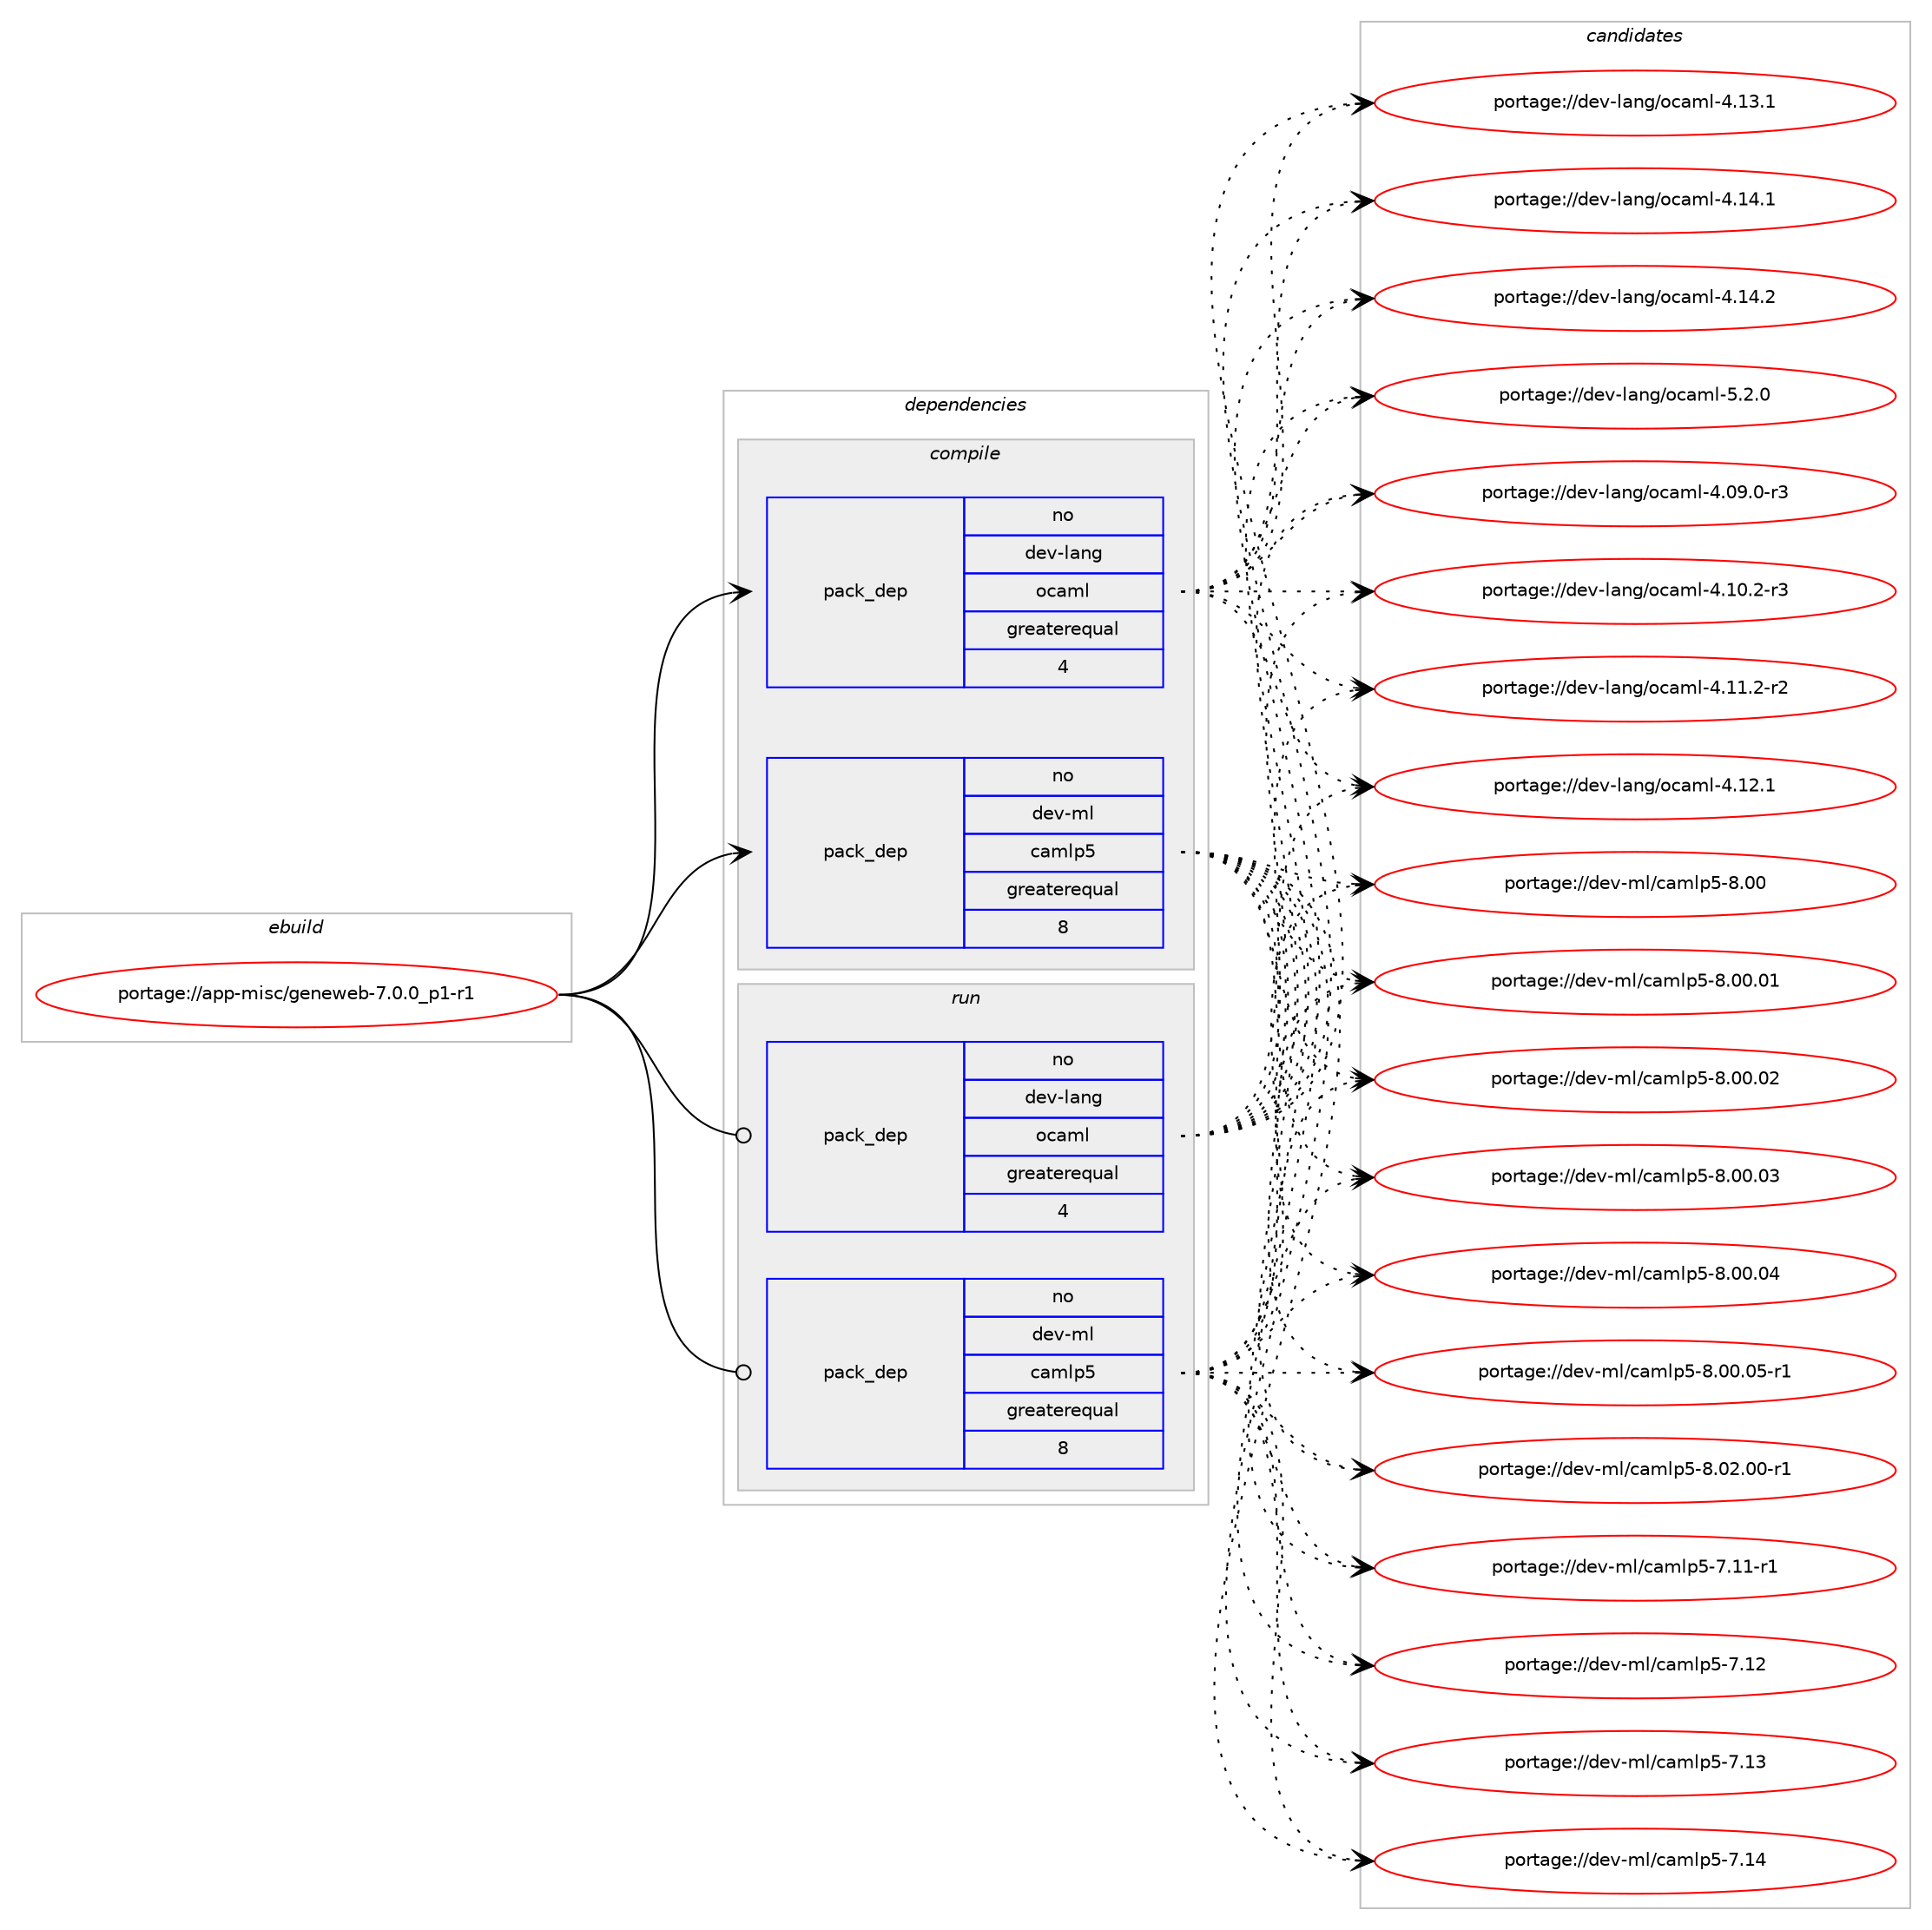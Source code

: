 digraph prolog {

# *************
# Graph options
# *************

newrank=true;
concentrate=true;
compound=true;
graph [rankdir=LR,fontname=Helvetica,fontsize=10,ranksep=1.5];#, ranksep=2.5, nodesep=0.2];
edge  [arrowhead=vee];
node  [fontname=Helvetica,fontsize=10];

# **********
# The ebuild
# **********

subgraph cluster_leftcol {
color=gray;
rank=same;
label=<<i>ebuild</i>>;
id [label="portage://app-misc/geneweb-7.0.0_p1-r1", color=red, width=4, href="../app-misc/geneweb-7.0.0_p1-r1.svg"];
}

# ****************
# The dependencies
# ****************

subgraph cluster_midcol {
color=gray;
label=<<i>dependencies</i>>;
subgraph cluster_compile {
fillcolor="#eeeeee";
style=filled;
label=<<i>compile</i>>;
# *** BEGIN UNKNOWN DEPENDENCY TYPE (TODO) ***
# id -> package_dependency(portage://app-misc/geneweb-7.0.0_p1-r1,install,no,acct-group,geneweb,none,[,,],[],[])
# *** END UNKNOWN DEPENDENCY TYPE (TODO) ***

# *** BEGIN UNKNOWN DEPENDENCY TYPE (TODO) ***
# id -> package_dependency(portage://app-misc/geneweb-7.0.0_p1-r1,install,no,acct-user,geneweb,none,[,,],[],[])
# *** END UNKNOWN DEPENDENCY TYPE (TODO) ***

subgraph pack6342 {
dependency18242 [label=<<TABLE BORDER="0" CELLBORDER="1" CELLSPACING="0" CELLPADDING="4" WIDTH="220"><TR><TD ROWSPAN="6" CELLPADDING="30">pack_dep</TD></TR><TR><TD WIDTH="110">no</TD></TR><TR><TD>dev-lang</TD></TR><TR><TD>ocaml</TD></TR><TR><TD>greaterequal</TD></TR><TR><TD>4</TD></TR></TABLE>>, shape=none, color=blue];
}
id:e -> dependency18242:w [weight=20,style="solid",arrowhead="vee"];
# *** BEGIN UNKNOWN DEPENDENCY TYPE (TODO) ***
# id -> package_dependency(portage://app-misc/geneweb-7.0.0_p1-r1,install,no,dev-ml,calendars,none,[,,],any_same_slot,[])
# *** END UNKNOWN DEPENDENCY TYPE (TODO) ***

subgraph pack6343 {
dependency18243 [label=<<TABLE BORDER="0" CELLBORDER="1" CELLSPACING="0" CELLPADDING="4" WIDTH="220"><TR><TD ROWSPAN="6" CELLPADDING="30">pack_dep</TD></TR><TR><TD WIDTH="110">no</TD></TR><TR><TD>dev-ml</TD></TR><TR><TD>camlp5</TD></TR><TR><TD>greaterequal</TD></TR><TR><TD>8</TD></TR></TABLE>>, shape=none, color=blue];
}
id:e -> dependency18243:w [weight=20,style="solid",arrowhead="vee"];
# *** BEGIN UNKNOWN DEPENDENCY TYPE (TODO) ***
# id -> package_dependency(portage://app-misc/geneweb-7.0.0_p1-r1,install,no,dev-ml,dune,none,[,,],any_same_slot,[])
# *** END UNKNOWN DEPENDENCY TYPE (TODO) ***

# *** BEGIN UNKNOWN DEPENDENCY TYPE (TODO) ***
# id -> package_dependency(portage://app-misc/geneweb-7.0.0_p1-r1,install,no,dev-ml,jingoo,none,[,,],any_same_slot,[])
# *** END UNKNOWN DEPENDENCY TYPE (TODO) ***

# *** BEGIN UNKNOWN DEPENDENCY TYPE (TODO) ***
# id -> package_dependency(portage://app-misc/geneweb-7.0.0_p1-r1,install,no,dev-ml,markup,none,[,,],any_same_slot,[])
# *** END UNKNOWN DEPENDENCY TYPE (TODO) ***

# *** BEGIN UNKNOWN DEPENDENCY TYPE (TODO) ***
# id -> package_dependency(portage://app-misc/geneweb-7.0.0_p1-r1,install,no,dev-ml,ppx_blob,none,[,,],any_same_slot,[])
# *** END UNKNOWN DEPENDENCY TYPE (TODO) ***

# *** BEGIN UNKNOWN DEPENDENCY TYPE (TODO) ***
# id -> package_dependency(portage://app-misc/geneweb-7.0.0_p1-r1,install,no,dev-ml,ppx_import,none,[,,],any_same_slot,[])
# *** END UNKNOWN DEPENDENCY TYPE (TODO) ***

# *** BEGIN UNKNOWN DEPENDENCY TYPE (TODO) ***
# id -> package_dependency(portage://app-misc/geneweb-7.0.0_p1-r1,install,no,dev-ml,re,none,[,,],any_same_slot,[])
# *** END UNKNOWN DEPENDENCY TYPE (TODO) ***

# *** BEGIN UNKNOWN DEPENDENCY TYPE (TODO) ***
# id -> package_dependency(portage://app-misc/geneweb-7.0.0_p1-r1,install,no,dev-ml,unidecode,none,[,,],any_same_slot,[])
# *** END UNKNOWN DEPENDENCY TYPE (TODO) ***

# *** BEGIN UNKNOWN DEPENDENCY TYPE (TODO) ***
# id -> package_dependency(portage://app-misc/geneweb-7.0.0_p1-r1,install,no,dev-ml,uucp,none,[,,],any_same_slot,[])
# *** END UNKNOWN DEPENDENCY TYPE (TODO) ***

# *** BEGIN UNKNOWN DEPENDENCY TYPE (TODO) ***
# id -> package_dependency(portage://app-misc/geneweb-7.0.0_p1-r1,install,no,dev-ml,uunf,none,[,,],any_same_slot,[])
# *** END UNKNOWN DEPENDENCY TYPE (TODO) ***

# *** BEGIN UNKNOWN DEPENDENCY TYPE (TODO) ***
# id -> package_dependency(portage://app-misc/geneweb-7.0.0_p1-r1,install,no,dev-ml,uutf,none,[,,],any_same_slot,[])
# *** END UNKNOWN DEPENDENCY TYPE (TODO) ***

# *** BEGIN UNKNOWN DEPENDENCY TYPE (TODO) ***
# id -> package_dependency(portage://app-misc/geneweb-7.0.0_p1-r1,install,no,dev-ml,zarith,none,[,,],any_same_slot,[])
# *** END UNKNOWN DEPENDENCY TYPE (TODO) ***

}
subgraph cluster_compileandrun {
fillcolor="#eeeeee";
style=filled;
label=<<i>compile and run</i>>;
}
subgraph cluster_run {
fillcolor="#eeeeee";
style=filled;
label=<<i>run</i>>;
# *** BEGIN UNKNOWN DEPENDENCY TYPE (TODO) ***
# id -> package_dependency(portage://app-misc/geneweb-7.0.0_p1-r1,run,no,acct-group,geneweb,none,[,,],[],[])
# *** END UNKNOWN DEPENDENCY TYPE (TODO) ***

# *** BEGIN UNKNOWN DEPENDENCY TYPE (TODO) ***
# id -> package_dependency(portage://app-misc/geneweb-7.0.0_p1-r1,run,no,acct-user,geneweb,none,[,,],[],[])
# *** END UNKNOWN DEPENDENCY TYPE (TODO) ***

subgraph pack6344 {
dependency18244 [label=<<TABLE BORDER="0" CELLBORDER="1" CELLSPACING="0" CELLPADDING="4" WIDTH="220"><TR><TD ROWSPAN="6" CELLPADDING="30">pack_dep</TD></TR><TR><TD WIDTH="110">no</TD></TR><TR><TD>dev-lang</TD></TR><TR><TD>ocaml</TD></TR><TR><TD>greaterequal</TD></TR><TR><TD>4</TD></TR></TABLE>>, shape=none, color=blue];
}
id:e -> dependency18244:w [weight=20,style="solid",arrowhead="odot"];
# *** BEGIN UNKNOWN DEPENDENCY TYPE (TODO) ***
# id -> package_dependency(portage://app-misc/geneweb-7.0.0_p1-r1,run,no,dev-ml,calendars,none,[,,],any_same_slot,[])
# *** END UNKNOWN DEPENDENCY TYPE (TODO) ***

subgraph pack6345 {
dependency18245 [label=<<TABLE BORDER="0" CELLBORDER="1" CELLSPACING="0" CELLPADDING="4" WIDTH="220"><TR><TD ROWSPAN="6" CELLPADDING="30">pack_dep</TD></TR><TR><TD WIDTH="110">no</TD></TR><TR><TD>dev-ml</TD></TR><TR><TD>camlp5</TD></TR><TR><TD>greaterequal</TD></TR><TR><TD>8</TD></TR></TABLE>>, shape=none, color=blue];
}
id:e -> dependency18245:w [weight=20,style="solid",arrowhead="odot"];
# *** BEGIN UNKNOWN DEPENDENCY TYPE (TODO) ***
# id -> package_dependency(portage://app-misc/geneweb-7.0.0_p1-r1,run,no,dev-ml,dune,none,[,,],any_same_slot,[])
# *** END UNKNOWN DEPENDENCY TYPE (TODO) ***

# *** BEGIN UNKNOWN DEPENDENCY TYPE (TODO) ***
# id -> package_dependency(portage://app-misc/geneweb-7.0.0_p1-r1,run,no,dev-ml,jingoo,none,[,,],any_same_slot,[])
# *** END UNKNOWN DEPENDENCY TYPE (TODO) ***

# *** BEGIN UNKNOWN DEPENDENCY TYPE (TODO) ***
# id -> package_dependency(portage://app-misc/geneweb-7.0.0_p1-r1,run,no,dev-ml,markup,none,[,,],any_same_slot,[])
# *** END UNKNOWN DEPENDENCY TYPE (TODO) ***

# *** BEGIN UNKNOWN DEPENDENCY TYPE (TODO) ***
# id -> package_dependency(portage://app-misc/geneweb-7.0.0_p1-r1,run,no,dev-ml,ppx_blob,none,[,,],any_same_slot,[])
# *** END UNKNOWN DEPENDENCY TYPE (TODO) ***

# *** BEGIN UNKNOWN DEPENDENCY TYPE (TODO) ***
# id -> package_dependency(portage://app-misc/geneweb-7.0.0_p1-r1,run,no,dev-ml,ppx_import,none,[,,],any_same_slot,[])
# *** END UNKNOWN DEPENDENCY TYPE (TODO) ***

# *** BEGIN UNKNOWN DEPENDENCY TYPE (TODO) ***
# id -> package_dependency(portage://app-misc/geneweb-7.0.0_p1-r1,run,no,dev-ml,re,none,[,,],any_same_slot,[])
# *** END UNKNOWN DEPENDENCY TYPE (TODO) ***

# *** BEGIN UNKNOWN DEPENDENCY TYPE (TODO) ***
# id -> package_dependency(portage://app-misc/geneweb-7.0.0_p1-r1,run,no,dev-ml,unidecode,none,[,,],any_same_slot,[])
# *** END UNKNOWN DEPENDENCY TYPE (TODO) ***

# *** BEGIN UNKNOWN DEPENDENCY TYPE (TODO) ***
# id -> package_dependency(portage://app-misc/geneweb-7.0.0_p1-r1,run,no,dev-ml,uucp,none,[,,],any_same_slot,[])
# *** END UNKNOWN DEPENDENCY TYPE (TODO) ***

# *** BEGIN UNKNOWN DEPENDENCY TYPE (TODO) ***
# id -> package_dependency(portage://app-misc/geneweb-7.0.0_p1-r1,run,no,dev-ml,uunf,none,[,,],any_same_slot,[])
# *** END UNKNOWN DEPENDENCY TYPE (TODO) ***

# *** BEGIN UNKNOWN DEPENDENCY TYPE (TODO) ***
# id -> package_dependency(portage://app-misc/geneweb-7.0.0_p1-r1,run,no,dev-ml,uutf,none,[,,],any_same_slot,[])
# *** END UNKNOWN DEPENDENCY TYPE (TODO) ***

# *** BEGIN UNKNOWN DEPENDENCY TYPE (TODO) ***
# id -> package_dependency(portage://app-misc/geneweb-7.0.0_p1-r1,run,no,dev-ml,zarith,none,[,,],any_same_slot,[])
# *** END UNKNOWN DEPENDENCY TYPE (TODO) ***

}
}

# **************
# The candidates
# **************

subgraph cluster_choices {
rank=same;
color=gray;
label=<<i>candidates</i>>;

subgraph choice6342 {
color=black;
nodesep=1;
choice1001011184510897110103471119997109108455246485746484511451 [label="portage://dev-lang/ocaml-4.09.0-r3", color=red, width=4,href="../dev-lang/ocaml-4.09.0-r3.svg"];
choice1001011184510897110103471119997109108455246494846504511451 [label="portage://dev-lang/ocaml-4.10.2-r3", color=red, width=4,href="../dev-lang/ocaml-4.10.2-r3.svg"];
choice1001011184510897110103471119997109108455246494946504511450 [label="portage://dev-lang/ocaml-4.11.2-r2", color=red, width=4,href="../dev-lang/ocaml-4.11.2-r2.svg"];
choice100101118451089711010347111999710910845524649504649 [label="portage://dev-lang/ocaml-4.12.1", color=red, width=4,href="../dev-lang/ocaml-4.12.1.svg"];
choice100101118451089711010347111999710910845524649514649 [label="portage://dev-lang/ocaml-4.13.1", color=red, width=4,href="../dev-lang/ocaml-4.13.1.svg"];
choice100101118451089711010347111999710910845524649524649 [label="portage://dev-lang/ocaml-4.14.1", color=red, width=4,href="../dev-lang/ocaml-4.14.1.svg"];
choice100101118451089711010347111999710910845524649524650 [label="portage://dev-lang/ocaml-4.14.2", color=red, width=4,href="../dev-lang/ocaml-4.14.2.svg"];
choice1001011184510897110103471119997109108455346504648 [label="portage://dev-lang/ocaml-5.2.0", color=red, width=4,href="../dev-lang/ocaml-5.2.0.svg"];
dependency18242:e -> choice1001011184510897110103471119997109108455246485746484511451:w [style=dotted,weight="100"];
dependency18242:e -> choice1001011184510897110103471119997109108455246494846504511451:w [style=dotted,weight="100"];
dependency18242:e -> choice1001011184510897110103471119997109108455246494946504511450:w [style=dotted,weight="100"];
dependency18242:e -> choice100101118451089711010347111999710910845524649504649:w [style=dotted,weight="100"];
dependency18242:e -> choice100101118451089711010347111999710910845524649514649:w [style=dotted,weight="100"];
dependency18242:e -> choice100101118451089711010347111999710910845524649524649:w [style=dotted,weight="100"];
dependency18242:e -> choice100101118451089711010347111999710910845524649524650:w [style=dotted,weight="100"];
dependency18242:e -> choice1001011184510897110103471119997109108455346504648:w [style=dotted,weight="100"];
}
subgraph choice6343 {
color=black;
nodesep=1;
choice100101118451091084799971091081125345554649494511449 [label="portage://dev-ml/camlp5-7.11-r1", color=red, width=4,href="../dev-ml/camlp5-7.11-r1.svg"];
choice10010111845109108479997109108112534555464950 [label="portage://dev-ml/camlp5-7.12", color=red, width=4,href="../dev-ml/camlp5-7.12.svg"];
choice10010111845109108479997109108112534555464951 [label="portage://dev-ml/camlp5-7.13", color=red, width=4,href="../dev-ml/camlp5-7.13.svg"];
choice10010111845109108479997109108112534555464952 [label="portage://dev-ml/camlp5-7.14", color=red, width=4,href="../dev-ml/camlp5-7.14.svg"];
choice10010111845109108479997109108112534556464848 [label="portage://dev-ml/camlp5-8.00", color=red, width=4,href="../dev-ml/camlp5-8.00.svg"];
choice10010111845109108479997109108112534556464848464849 [label="portage://dev-ml/camlp5-8.00.01", color=red, width=4,href="../dev-ml/camlp5-8.00.01.svg"];
choice10010111845109108479997109108112534556464848464850 [label="portage://dev-ml/camlp5-8.00.02", color=red, width=4,href="../dev-ml/camlp5-8.00.02.svg"];
choice10010111845109108479997109108112534556464848464851 [label="portage://dev-ml/camlp5-8.00.03", color=red, width=4,href="../dev-ml/camlp5-8.00.03.svg"];
choice10010111845109108479997109108112534556464848464852 [label="portage://dev-ml/camlp5-8.00.04", color=red, width=4,href="../dev-ml/camlp5-8.00.04.svg"];
choice100101118451091084799971091081125345564648484648534511449 [label="portage://dev-ml/camlp5-8.00.05-r1", color=red, width=4,href="../dev-ml/camlp5-8.00.05-r1.svg"];
choice100101118451091084799971091081125345564648504648484511449 [label="portage://dev-ml/camlp5-8.02.00-r1", color=red, width=4,href="../dev-ml/camlp5-8.02.00-r1.svg"];
dependency18243:e -> choice100101118451091084799971091081125345554649494511449:w [style=dotted,weight="100"];
dependency18243:e -> choice10010111845109108479997109108112534555464950:w [style=dotted,weight="100"];
dependency18243:e -> choice10010111845109108479997109108112534555464951:w [style=dotted,weight="100"];
dependency18243:e -> choice10010111845109108479997109108112534555464952:w [style=dotted,weight="100"];
dependency18243:e -> choice10010111845109108479997109108112534556464848:w [style=dotted,weight="100"];
dependency18243:e -> choice10010111845109108479997109108112534556464848464849:w [style=dotted,weight="100"];
dependency18243:e -> choice10010111845109108479997109108112534556464848464850:w [style=dotted,weight="100"];
dependency18243:e -> choice10010111845109108479997109108112534556464848464851:w [style=dotted,weight="100"];
dependency18243:e -> choice10010111845109108479997109108112534556464848464852:w [style=dotted,weight="100"];
dependency18243:e -> choice100101118451091084799971091081125345564648484648534511449:w [style=dotted,weight="100"];
dependency18243:e -> choice100101118451091084799971091081125345564648504648484511449:w [style=dotted,weight="100"];
}
subgraph choice6344 {
color=black;
nodesep=1;
choice1001011184510897110103471119997109108455246485746484511451 [label="portage://dev-lang/ocaml-4.09.0-r3", color=red, width=4,href="../dev-lang/ocaml-4.09.0-r3.svg"];
choice1001011184510897110103471119997109108455246494846504511451 [label="portage://dev-lang/ocaml-4.10.2-r3", color=red, width=4,href="../dev-lang/ocaml-4.10.2-r3.svg"];
choice1001011184510897110103471119997109108455246494946504511450 [label="portage://dev-lang/ocaml-4.11.2-r2", color=red, width=4,href="../dev-lang/ocaml-4.11.2-r2.svg"];
choice100101118451089711010347111999710910845524649504649 [label="portage://dev-lang/ocaml-4.12.1", color=red, width=4,href="../dev-lang/ocaml-4.12.1.svg"];
choice100101118451089711010347111999710910845524649514649 [label="portage://dev-lang/ocaml-4.13.1", color=red, width=4,href="../dev-lang/ocaml-4.13.1.svg"];
choice100101118451089711010347111999710910845524649524649 [label="portage://dev-lang/ocaml-4.14.1", color=red, width=4,href="../dev-lang/ocaml-4.14.1.svg"];
choice100101118451089711010347111999710910845524649524650 [label="portage://dev-lang/ocaml-4.14.2", color=red, width=4,href="../dev-lang/ocaml-4.14.2.svg"];
choice1001011184510897110103471119997109108455346504648 [label="portage://dev-lang/ocaml-5.2.0", color=red, width=4,href="../dev-lang/ocaml-5.2.0.svg"];
dependency18244:e -> choice1001011184510897110103471119997109108455246485746484511451:w [style=dotted,weight="100"];
dependency18244:e -> choice1001011184510897110103471119997109108455246494846504511451:w [style=dotted,weight="100"];
dependency18244:e -> choice1001011184510897110103471119997109108455246494946504511450:w [style=dotted,weight="100"];
dependency18244:e -> choice100101118451089711010347111999710910845524649504649:w [style=dotted,weight="100"];
dependency18244:e -> choice100101118451089711010347111999710910845524649514649:w [style=dotted,weight="100"];
dependency18244:e -> choice100101118451089711010347111999710910845524649524649:w [style=dotted,weight="100"];
dependency18244:e -> choice100101118451089711010347111999710910845524649524650:w [style=dotted,weight="100"];
dependency18244:e -> choice1001011184510897110103471119997109108455346504648:w [style=dotted,weight="100"];
}
subgraph choice6345 {
color=black;
nodesep=1;
choice100101118451091084799971091081125345554649494511449 [label="portage://dev-ml/camlp5-7.11-r1", color=red, width=4,href="../dev-ml/camlp5-7.11-r1.svg"];
choice10010111845109108479997109108112534555464950 [label="portage://dev-ml/camlp5-7.12", color=red, width=4,href="../dev-ml/camlp5-7.12.svg"];
choice10010111845109108479997109108112534555464951 [label="portage://dev-ml/camlp5-7.13", color=red, width=4,href="../dev-ml/camlp5-7.13.svg"];
choice10010111845109108479997109108112534555464952 [label="portage://dev-ml/camlp5-7.14", color=red, width=4,href="../dev-ml/camlp5-7.14.svg"];
choice10010111845109108479997109108112534556464848 [label="portage://dev-ml/camlp5-8.00", color=red, width=4,href="../dev-ml/camlp5-8.00.svg"];
choice10010111845109108479997109108112534556464848464849 [label="portage://dev-ml/camlp5-8.00.01", color=red, width=4,href="../dev-ml/camlp5-8.00.01.svg"];
choice10010111845109108479997109108112534556464848464850 [label="portage://dev-ml/camlp5-8.00.02", color=red, width=4,href="../dev-ml/camlp5-8.00.02.svg"];
choice10010111845109108479997109108112534556464848464851 [label="portage://dev-ml/camlp5-8.00.03", color=red, width=4,href="../dev-ml/camlp5-8.00.03.svg"];
choice10010111845109108479997109108112534556464848464852 [label="portage://dev-ml/camlp5-8.00.04", color=red, width=4,href="../dev-ml/camlp5-8.00.04.svg"];
choice100101118451091084799971091081125345564648484648534511449 [label="portage://dev-ml/camlp5-8.00.05-r1", color=red, width=4,href="../dev-ml/camlp5-8.00.05-r1.svg"];
choice100101118451091084799971091081125345564648504648484511449 [label="portage://dev-ml/camlp5-8.02.00-r1", color=red, width=4,href="../dev-ml/camlp5-8.02.00-r1.svg"];
dependency18245:e -> choice100101118451091084799971091081125345554649494511449:w [style=dotted,weight="100"];
dependency18245:e -> choice10010111845109108479997109108112534555464950:w [style=dotted,weight="100"];
dependency18245:e -> choice10010111845109108479997109108112534555464951:w [style=dotted,weight="100"];
dependency18245:e -> choice10010111845109108479997109108112534555464952:w [style=dotted,weight="100"];
dependency18245:e -> choice10010111845109108479997109108112534556464848:w [style=dotted,weight="100"];
dependency18245:e -> choice10010111845109108479997109108112534556464848464849:w [style=dotted,weight="100"];
dependency18245:e -> choice10010111845109108479997109108112534556464848464850:w [style=dotted,weight="100"];
dependency18245:e -> choice10010111845109108479997109108112534556464848464851:w [style=dotted,weight="100"];
dependency18245:e -> choice10010111845109108479997109108112534556464848464852:w [style=dotted,weight="100"];
dependency18245:e -> choice100101118451091084799971091081125345564648484648534511449:w [style=dotted,weight="100"];
dependency18245:e -> choice100101118451091084799971091081125345564648504648484511449:w [style=dotted,weight="100"];
}
}

}

